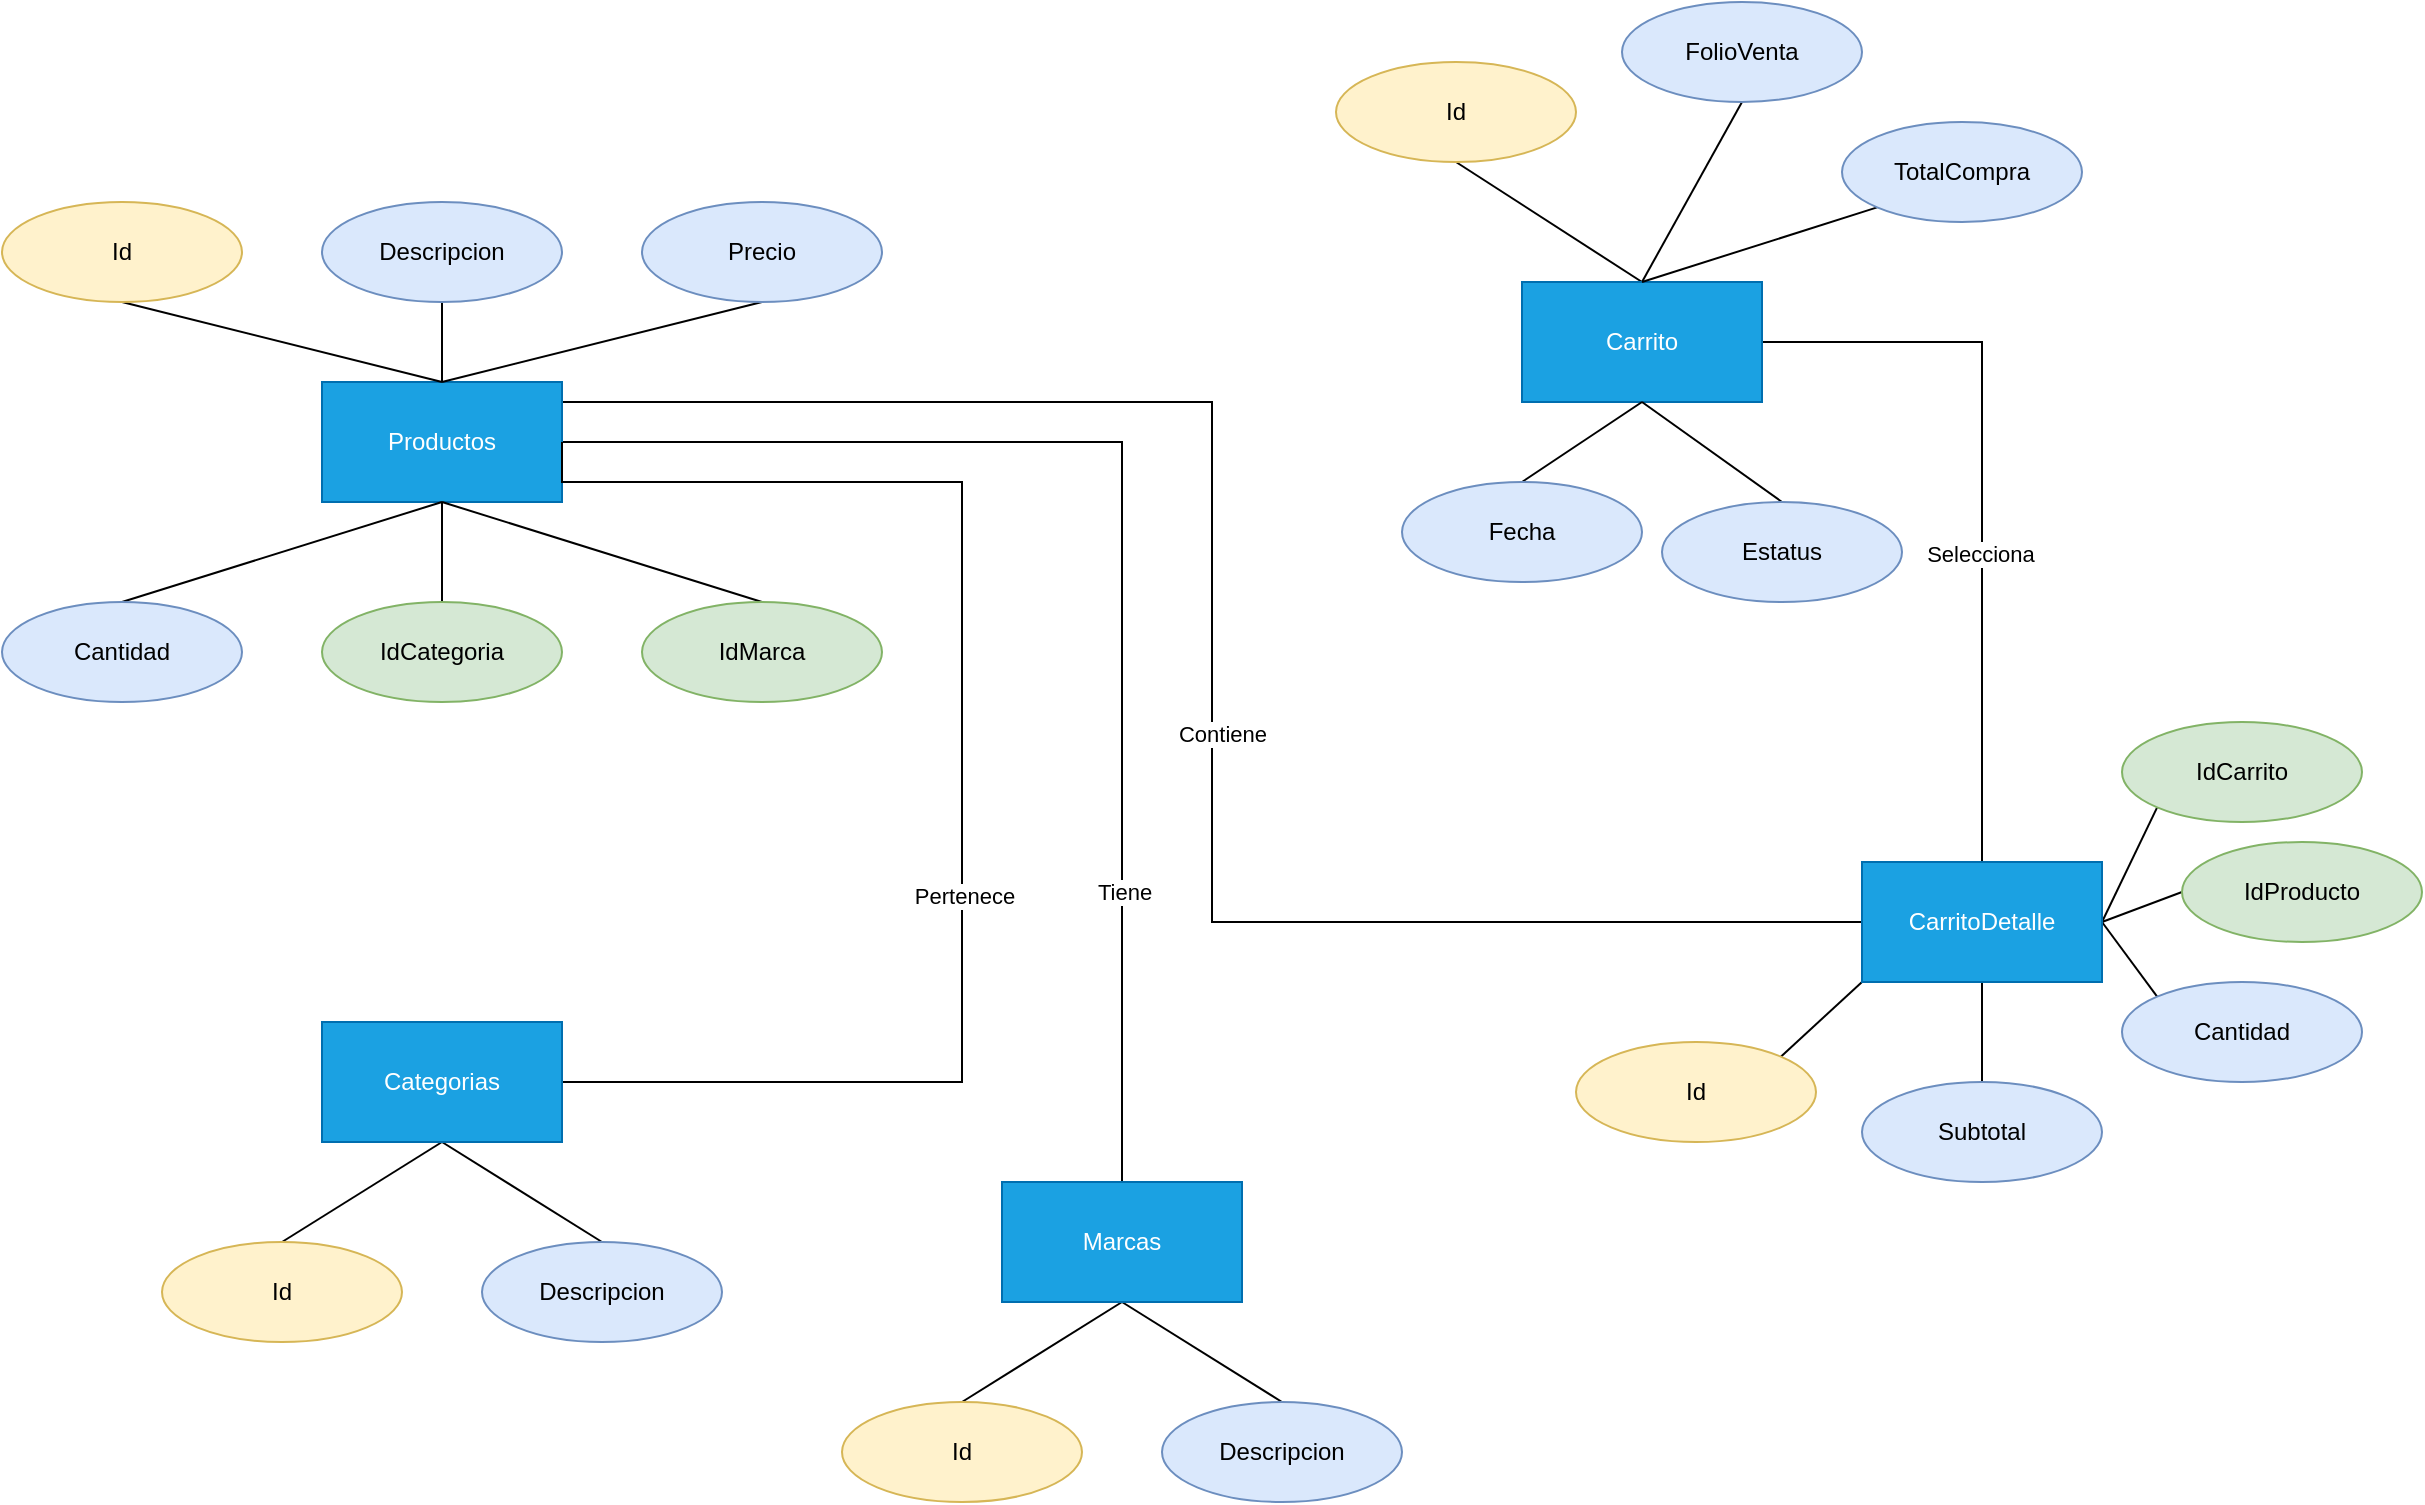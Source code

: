 <mxfile version="17.4.2" type="device"><diagram id="w7DcOZQwfFu74rKCGnq2" name="Página-1"><mxGraphModel dx="1043" dy="1938" grid="1" gridSize="10" guides="1" tooltips="1" connect="1" arrows="1" fold="1" page="1" pageScale="1" pageWidth="827" pageHeight="1169" math="0" shadow="0"><root><mxCell id="0"/><mxCell id="1" parent="0"/><mxCell id="HNK-tWX8HzxCnmvKZeUR-49" style="edgeStyle=orthogonalEdgeStyle;rounded=0;orthogonalLoop=1;jettySize=auto;html=1;exitX=1;exitY=0.5;exitDx=0;exitDy=0;entryX=0.5;entryY=0;entryDx=0;entryDy=0;endArrow=none;endFill=0;" edge="1" parent="1" source="HNK-tWX8HzxCnmvKZeUR-1" target="HNK-tWX8HzxCnmvKZeUR-21"><mxGeometry relative="1" as="geometry"/></mxCell><mxCell id="HNK-tWX8HzxCnmvKZeUR-53" value="Tiene" style="edgeLabel;html=1;align=center;verticalAlign=middle;resizable=0;points=[];" vertex="1" connectable="0" parent="HNK-tWX8HzxCnmvKZeUR-49"><mxGeometry x="0.554" y="1" relative="1" as="geometry"><mxPoint as="offset"/></mxGeometry></mxCell><mxCell id="HNK-tWX8HzxCnmvKZeUR-51" style="edgeStyle=orthogonalEdgeStyle;rounded=0;orthogonalLoop=1;jettySize=auto;html=1;exitX=1;exitY=0.5;exitDx=0;exitDy=0;entryX=0;entryY=0.5;entryDx=0;entryDy=0;endArrow=none;endFill=0;" edge="1" parent="1" source="HNK-tWX8HzxCnmvKZeUR-1" target="HNK-tWX8HzxCnmvKZeUR-37"><mxGeometry relative="1" as="geometry"><Array as="points"><mxPoint x="320" y="140"/><mxPoint x="645" y="140"/><mxPoint x="645" y="400"/></Array></mxGeometry></mxCell><mxCell id="HNK-tWX8HzxCnmvKZeUR-54" value="Contiene" style="edgeLabel;html=1;align=center;verticalAlign=middle;resizable=0;points=[];" vertex="1" connectable="0" parent="HNK-tWX8HzxCnmvKZeUR-51"><mxGeometry x="0.098" y="5" relative="1" as="geometry"><mxPoint as="offset"/></mxGeometry></mxCell><mxCell id="HNK-tWX8HzxCnmvKZeUR-1" value="Productos" style="rounded=0;whiteSpace=wrap;html=1;fillColor=#1ba1e2;fontColor=#ffffff;strokeColor=#006EAF;" vertex="1" parent="1"><mxGeometry x="200" y="130" width="120" height="60" as="geometry"/></mxCell><mxCell id="HNK-tWX8HzxCnmvKZeUR-8" style="rounded=0;orthogonalLoop=1;jettySize=auto;html=1;exitX=0.5;exitY=1;exitDx=0;exitDy=0;entryX=0.5;entryY=0;entryDx=0;entryDy=0;endArrow=none;endFill=0;" edge="1" parent="1" source="HNK-tWX8HzxCnmvKZeUR-2" target="HNK-tWX8HzxCnmvKZeUR-1"><mxGeometry relative="1" as="geometry"/></mxCell><mxCell id="HNK-tWX8HzxCnmvKZeUR-2" value="Id" style="ellipse;whiteSpace=wrap;html=1;fillColor=#fff2cc;strokeColor=#d6b656;" vertex="1" parent="1"><mxGeometry x="40" y="40" width="120" height="50" as="geometry"/></mxCell><mxCell id="HNK-tWX8HzxCnmvKZeUR-9" style="edgeStyle=none;rounded=0;orthogonalLoop=1;jettySize=auto;html=1;exitX=0.5;exitY=1;exitDx=0;exitDy=0;entryX=0.5;entryY=0;entryDx=0;entryDy=0;endArrow=none;endFill=0;" edge="1" parent="1" source="HNK-tWX8HzxCnmvKZeUR-3" target="HNK-tWX8HzxCnmvKZeUR-1"><mxGeometry relative="1" as="geometry"/></mxCell><mxCell id="HNK-tWX8HzxCnmvKZeUR-3" value="Descripcion" style="ellipse;whiteSpace=wrap;html=1;fillColor=#dae8fc;strokeColor=#6c8ebf;" vertex="1" parent="1"><mxGeometry x="200" y="40" width="120" height="50" as="geometry"/></mxCell><mxCell id="HNK-tWX8HzxCnmvKZeUR-10" style="edgeStyle=none;rounded=0;orthogonalLoop=1;jettySize=auto;html=1;exitX=0.5;exitY=1;exitDx=0;exitDy=0;entryX=0.5;entryY=0;entryDx=0;entryDy=0;endArrow=none;endFill=0;" edge="1" parent="1" source="HNK-tWX8HzxCnmvKZeUR-4" target="HNK-tWX8HzxCnmvKZeUR-1"><mxGeometry relative="1" as="geometry"/></mxCell><mxCell id="HNK-tWX8HzxCnmvKZeUR-4" value="Precio" style="ellipse;whiteSpace=wrap;html=1;fillColor=#dae8fc;strokeColor=#6c8ebf;" vertex="1" parent="1"><mxGeometry x="360" y="40" width="120" height="50" as="geometry"/></mxCell><mxCell id="HNK-tWX8HzxCnmvKZeUR-11" style="edgeStyle=none;rounded=0;orthogonalLoop=1;jettySize=auto;html=1;exitX=0.5;exitY=0;exitDx=0;exitDy=0;entryX=0.5;entryY=1;entryDx=0;entryDy=0;endArrow=none;endFill=0;" edge="1" parent="1" source="HNK-tWX8HzxCnmvKZeUR-5" target="HNK-tWX8HzxCnmvKZeUR-1"><mxGeometry relative="1" as="geometry"/></mxCell><mxCell id="HNK-tWX8HzxCnmvKZeUR-5" value="Cantidad" style="ellipse;whiteSpace=wrap;html=1;fillColor=#dae8fc;strokeColor=#6c8ebf;" vertex="1" parent="1"><mxGeometry x="40" y="240" width="120" height="50" as="geometry"/></mxCell><mxCell id="HNK-tWX8HzxCnmvKZeUR-12" style="edgeStyle=none;rounded=0;orthogonalLoop=1;jettySize=auto;html=1;exitX=0.5;exitY=0;exitDx=0;exitDy=0;endArrow=none;endFill=0;" edge="1" parent="1" source="HNK-tWX8HzxCnmvKZeUR-6"><mxGeometry relative="1" as="geometry"><mxPoint x="260" y="190" as="targetPoint"/></mxGeometry></mxCell><mxCell id="HNK-tWX8HzxCnmvKZeUR-6" value="IdCategoria" style="ellipse;whiteSpace=wrap;html=1;fillColor=#d5e8d4;strokeColor=#82b366;" vertex="1" parent="1"><mxGeometry x="200" y="240" width="120" height="50" as="geometry"/></mxCell><mxCell id="HNK-tWX8HzxCnmvKZeUR-13" style="edgeStyle=none;rounded=0;orthogonalLoop=1;jettySize=auto;html=1;exitX=0.5;exitY=0;exitDx=0;exitDy=0;entryX=0.5;entryY=1;entryDx=0;entryDy=0;endArrow=none;endFill=0;" edge="1" parent="1" source="HNK-tWX8HzxCnmvKZeUR-7" target="HNK-tWX8HzxCnmvKZeUR-1"><mxGeometry relative="1" as="geometry"/></mxCell><mxCell id="HNK-tWX8HzxCnmvKZeUR-7" value="IdMarca" style="ellipse;whiteSpace=wrap;html=1;fillColor=#d5e8d4;strokeColor=#82b366;" vertex="1" parent="1"><mxGeometry x="360" y="240" width="120" height="50" as="geometry"/></mxCell><mxCell id="HNK-tWX8HzxCnmvKZeUR-17" style="edgeStyle=none;rounded=0;orthogonalLoop=1;jettySize=auto;html=1;exitX=0.5;exitY=1;exitDx=0;exitDy=0;entryX=0.5;entryY=0;entryDx=0;entryDy=0;endArrow=none;endFill=0;" edge="1" parent="1" source="HNK-tWX8HzxCnmvKZeUR-14" target="HNK-tWX8HzxCnmvKZeUR-15"><mxGeometry relative="1" as="geometry"/></mxCell><mxCell id="HNK-tWX8HzxCnmvKZeUR-18" style="edgeStyle=none;rounded=0;orthogonalLoop=1;jettySize=auto;html=1;exitX=0.5;exitY=1;exitDx=0;exitDy=0;entryX=0.5;entryY=0;entryDx=0;entryDy=0;endArrow=none;endFill=0;" edge="1" parent="1" source="HNK-tWX8HzxCnmvKZeUR-14" target="HNK-tWX8HzxCnmvKZeUR-16"><mxGeometry relative="1" as="geometry"/></mxCell><mxCell id="HNK-tWX8HzxCnmvKZeUR-48" style="edgeStyle=orthogonalEdgeStyle;rounded=0;orthogonalLoop=1;jettySize=auto;html=1;exitX=1;exitY=0.5;exitDx=0;exitDy=0;entryX=1;entryY=0.5;entryDx=0;entryDy=0;endArrow=none;endFill=0;" edge="1" parent="1" source="HNK-tWX8HzxCnmvKZeUR-14" target="HNK-tWX8HzxCnmvKZeUR-1"><mxGeometry relative="1" as="geometry"><Array as="points"><mxPoint x="520" y="480"/><mxPoint x="520" y="180"/><mxPoint x="320" y="180"/></Array></mxGeometry></mxCell><mxCell id="HNK-tWX8HzxCnmvKZeUR-52" value="Pertenece" style="edgeLabel;html=1;align=center;verticalAlign=middle;resizable=0;points=[];" vertex="1" connectable="0" parent="HNK-tWX8HzxCnmvKZeUR-48"><mxGeometry x="-0.186" y="-1" relative="1" as="geometry"><mxPoint as="offset"/></mxGeometry></mxCell><mxCell id="HNK-tWX8HzxCnmvKZeUR-14" value="Categorias" style="rounded=0;whiteSpace=wrap;html=1;fillColor=#1ba1e2;fontColor=#ffffff;strokeColor=#006EAF;" vertex="1" parent="1"><mxGeometry x="200" y="450" width="120" height="60" as="geometry"/></mxCell><mxCell id="HNK-tWX8HzxCnmvKZeUR-15" value="Id" style="ellipse;whiteSpace=wrap;html=1;fillColor=#fff2cc;strokeColor=#d6b656;" vertex="1" parent="1"><mxGeometry x="120" y="560" width="120" height="50" as="geometry"/></mxCell><mxCell id="HNK-tWX8HzxCnmvKZeUR-16" value="Descripcion" style="ellipse;whiteSpace=wrap;html=1;fillColor=#dae8fc;strokeColor=#6c8ebf;" vertex="1" parent="1"><mxGeometry x="280" y="560" width="120" height="50" as="geometry"/></mxCell><mxCell id="HNK-tWX8HzxCnmvKZeUR-19" style="edgeStyle=none;rounded=0;orthogonalLoop=1;jettySize=auto;html=1;exitX=0.5;exitY=1;exitDx=0;exitDy=0;entryX=0.5;entryY=0;entryDx=0;entryDy=0;endArrow=none;endFill=0;" edge="1" parent="1" source="HNK-tWX8HzxCnmvKZeUR-21" target="HNK-tWX8HzxCnmvKZeUR-22"><mxGeometry relative="1" as="geometry"/></mxCell><mxCell id="HNK-tWX8HzxCnmvKZeUR-20" style="edgeStyle=none;rounded=0;orthogonalLoop=1;jettySize=auto;html=1;exitX=0.5;exitY=1;exitDx=0;exitDy=0;entryX=0.5;entryY=0;entryDx=0;entryDy=0;endArrow=none;endFill=0;" edge="1" parent="1" source="HNK-tWX8HzxCnmvKZeUR-21" target="HNK-tWX8HzxCnmvKZeUR-23"><mxGeometry relative="1" as="geometry"/></mxCell><mxCell id="HNK-tWX8HzxCnmvKZeUR-21" value="Marcas" style="rounded=0;whiteSpace=wrap;html=1;fillColor=#1ba1e2;fontColor=#ffffff;strokeColor=#006EAF;" vertex="1" parent="1"><mxGeometry x="540" y="530" width="120" height="60" as="geometry"/></mxCell><mxCell id="HNK-tWX8HzxCnmvKZeUR-22" value="Id" style="ellipse;whiteSpace=wrap;html=1;fillColor=#fff2cc;strokeColor=#d6b656;" vertex="1" parent="1"><mxGeometry x="460" y="640" width="120" height="50" as="geometry"/></mxCell><mxCell id="HNK-tWX8HzxCnmvKZeUR-23" value="Descripcion" style="ellipse;whiteSpace=wrap;html=1;fillColor=#dae8fc;strokeColor=#6c8ebf;" vertex="1" parent="1"><mxGeometry x="620" y="640" width="120" height="50" as="geometry"/></mxCell><mxCell id="HNK-tWX8HzxCnmvKZeUR-24" style="edgeStyle=none;rounded=0;orthogonalLoop=1;jettySize=auto;html=1;exitX=0.5;exitY=0;exitDx=0;exitDy=0;entryX=0.5;entryY=1;entryDx=0;entryDy=0;endArrow=none;endFill=0;" edge="1" parent="1" source="HNK-tWX8HzxCnmvKZeUR-26" target="HNK-tWX8HzxCnmvKZeUR-27"><mxGeometry relative="1" as="geometry"/></mxCell><mxCell id="HNK-tWX8HzxCnmvKZeUR-25" style="edgeStyle=none;rounded=0;orthogonalLoop=1;jettySize=auto;html=1;exitX=0.5;exitY=0;exitDx=0;exitDy=0;entryX=0.5;entryY=1;entryDx=0;entryDy=0;endArrow=none;endFill=0;" edge="1" parent="1" source="HNK-tWX8HzxCnmvKZeUR-26" target="HNK-tWX8HzxCnmvKZeUR-28"><mxGeometry relative="1" as="geometry"/></mxCell><mxCell id="HNK-tWX8HzxCnmvKZeUR-50" style="edgeStyle=orthogonalEdgeStyle;rounded=0;orthogonalLoop=1;jettySize=auto;html=1;exitX=0;exitY=0.5;exitDx=0;exitDy=0;entryX=0.5;entryY=0;entryDx=0;entryDy=0;endArrow=none;endFill=0;" edge="1" parent="1" source="HNK-tWX8HzxCnmvKZeUR-26" target="HNK-tWX8HzxCnmvKZeUR-37"><mxGeometry relative="1" as="geometry"><Array as="points"><mxPoint x="1030" y="110"/></Array></mxGeometry></mxCell><mxCell id="HNK-tWX8HzxCnmvKZeUR-55" value="Selecciona" style="edgeLabel;html=1;align=center;verticalAlign=middle;resizable=0;points=[];" vertex="1" connectable="0" parent="HNK-tWX8HzxCnmvKZeUR-50"><mxGeometry x="0.372" y="-1" relative="1" as="geometry"><mxPoint as="offset"/></mxGeometry></mxCell><mxCell id="HNK-tWX8HzxCnmvKZeUR-26" value="Carrito" style="rounded=0;whiteSpace=wrap;html=1;fillColor=#1ba1e2;fontColor=#ffffff;strokeColor=#006EAF;" vertex="1" parent="1"><mxGeometry x="800" y="80" width="120" height="60" as="geometry"/></mxCell><mxCell id="HNK-tWX8HzxCnmvKZeUR-27" value="Id" style="ellipse;whiteSpace=wrap;html=1;fillColor=#fff2cc;strokeColor=#d6b656;" vertex="1" parent="1"><mxGeometry x="707" y="-30" width="120" height="50" as="geometry"/></mxCell><mxCell id="HNK-tWX8HzxCnmvKZeUR-28" value="FolioVenta" style="ellipse;whiteSpace=wrap;html=1;fillColor=#dae8fc;strokeColor=#6c8ebf;" vertex="1" parent="1"><mxGeometry x="850" y="-60" width="120" height="50" as="geometry"/></mxCell><mxCell id="HNK-tWX8HzxCnmvKZeUR-30" style="edgeStyle=none;rounded=0;orthogonalLoop=1;jettySize=auto;html=1;exitX=0;exitY=1;exitDx=0;exitDy=0;entryX=0.5;entryY=0;entryDx=0;entryDy=0;endArrow=none;endFill=0;" edge="1" parent="1" source="HNK-tWX8HzxCnmvKZeUR-29" target="HNK-tWX8HzxCnmvKZeUR-26"><mxGeometry relative="1" as="geometry"/></mxCell><mxCell id="HNK-tWX8HzxCnmvKZeUR-29" value="TotalCompra" style="ellipse;whiteSpace=wrap;html=1;fillColor=#dae8fc;strokeColor=#6c8ebf;" vertex="1" parent="1"><mxGeometry x="960" width="120" height="50" as="geometry"/></mxCell><mxCell id="HNK-tWX8HzxCnmvKZeUR-35" style="edgeStyle=none;rounded=0;orthogonalLoop=1;jettySize=auto;html=1;exitX=0.5;exitY=0;exitDx=0;exitDy=0;entryX=0.5;entryY=1;entryDx=0;entryDy=0;endArrow=none;endFill=0;" edge="1" parent="1" source="HNK-tWX8HzxCnmvKZeUR-31" target="HNK-tWX8HzxCnmvKZeUR-26"><mxGeometry relative="1" as="geometry"/></mxCell><mxCell id="HNK-tWX8HzxCnmvKZeUR-31" value="Estatus" style="ellipse;whiteSpace=wrap;html=1;fillColor=#dae8fc;strokeColor=#6c8ebf;" vertex="1" parent="1"><mxGeometry x="870" y="190" width="120" height="50" as="geometry"/></mxCell><mxCell id="HNK-tWX8HzxCnmvKZeUR-34" style="edgeStyle=none;rounded=0;orthogonalLoop=1;jettySize=auto;html=1;exitX=0.5;exitY=0;exitDx=0;exitDy=0;entryX=0.5;entryY=1;entryDx=0;entryDy=0;endArrow=none;endFill=0;" edge="1" parent="1" source="HNK-tWX8HzxCnmvKZeUR-32" target="HNK-tWX8HzxCnmvKZeUR-26"><mxGeometry relative="1" as="geometry"/></mxCell><mxCell id="HNK-tWX8HzxCnmvKZeUR-32" value="Fecha" style="ellipse;whiteSpace=wrap;html=1;fillColor=#dae8fc;strokeColor=#6c8ebf;" vertex="1" parent="1"><mxGeometry x="740" y="180" width="120" height="50" as="geometry"/></mxCell><mxCell id="HNK-tWX8HzxCnmvKZeUR-43" style="edgeStyle=none;rounded=0;orthogonalLoop=1;jettySize=auto;html=1;exitX=0;exitY=1;exitDx=0;exitDy=0;entryX=1;entryY=0;entryDx=0;entryDy=0;endArrow=none;endFill=0;" edge="1" parent="1" source="HNK-tWX8HzxCnmvKZeUR-37" target="HNK-tWX8HzxCnmvKZeUR-38"><mxGeometry relative="1" as="geometry"/></mxCell><mxCell id="HNK-tWX8HzxCnmvKZeUR-44" style="edgeStyle=none;rounded=0;orthogonalLoop=1;jettySize=auto;html=1;exitX=0.5;exitY=1;exitDx=0;exitDy=0;entryX=0.5;entryY=0;entryDx=0;entryDy=0;endArrow=none;endFill=0;" edge="1" parent="1" source="HNK-tWX8HzxCnmvKZeUR-37" target="HNK-tWX8HzxCnmvKZeUR-42"><mxGeometry relative="1" as="geometry"/></mxCell><mxCell id="HNK-tWX8HzxCnmvKZeUR-45" style="edgeStyle=none;rounded=0;orthogonalLoop=1;jettySize=auto;html=1;entryX=0;entryY=1;entryDx=0;entryDy=0;endArrow=none;endFill=0;exitX=1;exitY=0.5;exitDx=0;exitDy=0;" edge="1" parent="1" source="HNK-tWX8HzxCnmvKZeUR-37" target="HNK-tWX8HzxCnmvKZeUR-39"><mxGeometry relative="1" as="geometry"><mxPoint x="1100" y="400" as="sourcePoint"/></mxGeometry></mxCell><mxCell id="HNK-tWX8HzxCnmvKZeUR-46" style="edgeStyle=none;rounded=0;orthogonalLoop=1;jettySize=auto;html=1;exitX=1;exitY=0.5;exitDx=0;exitDy=0;entryX=0;entryY=0.5;entryDx=0;entryDy=0;endArrow=none;endFill=0;" edge="1" parent="1" source="HNK-tWX8HzxCnmvKZeUR-37" target="HNK-tWX8HzxCnmvKZeUR-40"><mxGeometry relative="1" as="geometry"/></mxCell><mxCell id="HNK-tWX8HzxCnmvKZeUR-47" style="edgeStyle=none;rounded=0;orthogonalLoop=1;jettySize=auto;html=1;exitX=1;exitY=0.5;exitDx=0;exitDy=0;entryX=0;entryY=0;entryDx=0;entryDy=0;endArrow=none;endFill=0;" edge="1" parent="1" source="HNK-tWX8HzxCnmvKZeUR-37" target="HNK-tWX8HzxCnmvKZeUR-41"><mxGeometry relative="1" as="geometry"/></mxCell><mxCell id="HNK-tWX8HzxCnmvKZeUR-37" value="CarritoDetalle" style="rounded=0;whiteSpace=wrap;html=1;fillColor=#1ba1e2;fontColor=#ffffff;strokeColor=#006EAF;" vertex="1" parent="1"><mxGeometry x="970" y="370" width="120" height="60" as="geometry"/></mxCell><mxCell id="HNK-tWX8HzxCnmvKZeUR-38" value="Id" style="ellipse;whiteSpace=wrap;html=1;fillColor=#fff2cc;strokeColor=#d6b656;" vertex="1" parent="1"><mxGeometry x="827" y="460" width="120" height="50" as="geometry"/></mxCell><mxCell id="HNK-tWX8HzxCnmvKZeUR-39" value="IdCarrito" style="ellipse;whiteSpace=wrap;html=1;fillColor=#d5e8d4;strokeColor=#82b366;" vertex="1" parent="1"><mxGeometry x="1100" y="300" width="120" height="50" as="geometry"/></mxCell><mxCell id="HNK-tWX8HzxCnmvKZeUR-40" value="IdProducto" style="ellipse;whiteSpace=wrap;html=1;fillColor=#d5e8d4;strokeColor=#82b366;" vertex="1" parent="1"><mxGeometry x="1130" y="360" width="120" height="50" as="geometry"/></mxCell><mxCell id="HNK-tWX8HzxCnmvKZeUR-41" value="Cantidad" style="ellipse;whiteSpace=wrap;html=1;fillColor=#dae8fc;strokeColor=#6c8ebf;" vertex="1" parent="1"><mxGeometry x="1100" y="430" width="120" height="50" as="geometry"/></mxCell><mxCell id="HNK-tWX8HzxCnmvKZeUR-42" value="Subtotal" style="ellipse;whiteSpace=wrap;html=1;fillColor=#dae8fc;strokeColor=#6c8ebf;" vertex="1" parent="1"><mxGeometry x="970" y="480" width="120" height="50" as="geometry"/></mxCell></root></mxGraphModel></diagram></mxfile>